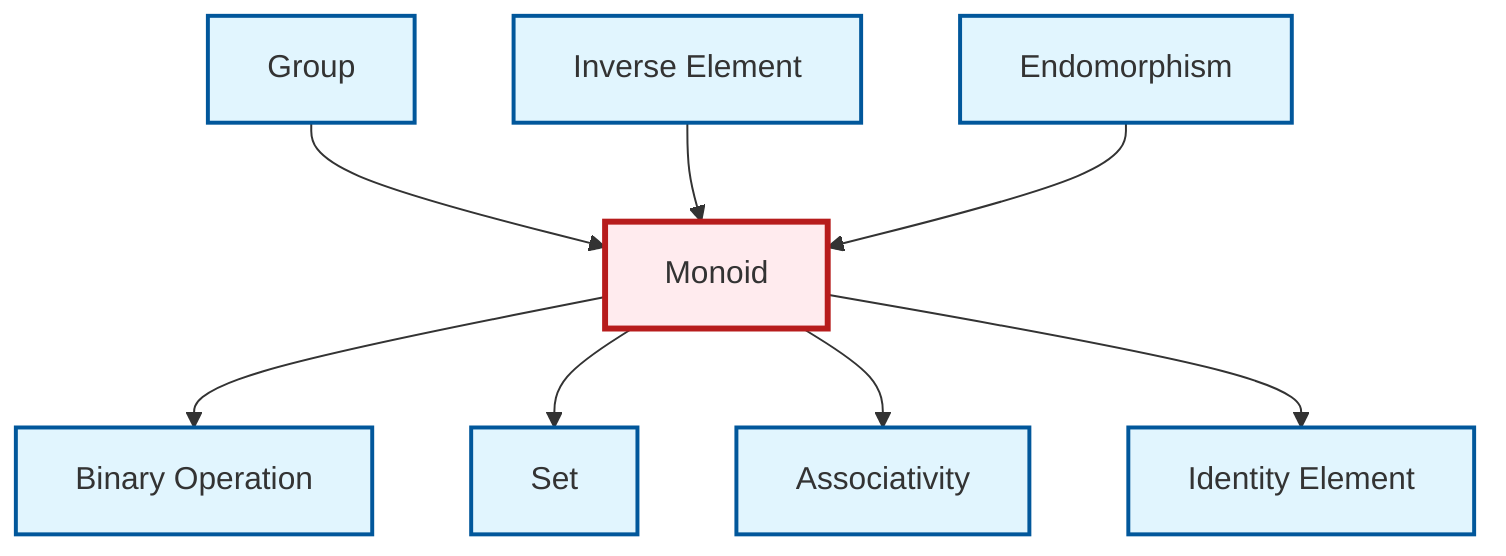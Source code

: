 graph TD
    classDef definition fill:#e1f5fe,stroke:#01579b,stroke-width:2px
    classDef theorem fill:#f3e5f5,stroke:#4a148c,stroke-width:2px
    classDef axiom fill:#fff3e0,stroke:#e65100,stroke-width:2px
    classDef example fill:#e8f5e9,stroke:#1b5e20,stroke-width:2px
    classDef current fill:#ffebee,stroke:#b71c1c,stroke-width:3px
    def-inverse-element["Inverse Element"]:::definition
    def-group["Group"]:::definition
    def-binary-operation["Binary Operation"]:::definition
    def-endomorphism["Endomorphism"]:::definition
    def-set["Set"]:::definition
    def-identity-element["Identity Element"]:::definition
    def-monoid["Monoid"]:::definition
    def-associativity["Associativity"]:::definition
    def-monoid --> def-binary-operation
    def-monoid --> def-set
    def-group --> def-monoid
    def-monoid --> def-associativity
    def-inverse-element --> def-monoid
    def-endomorphism --> def-monoid
    def-monoid --> def-identity-element
    class def-monoid current